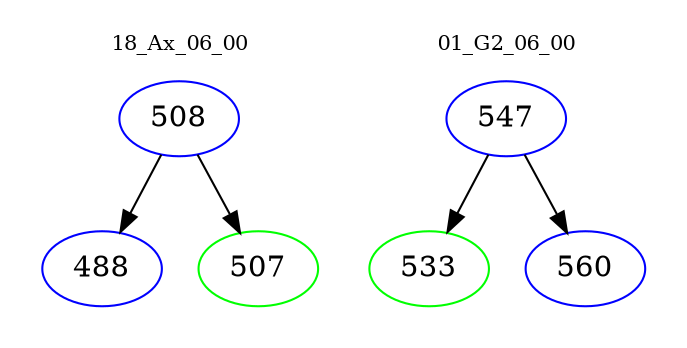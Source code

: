 digraph{
subgraph cluster_0 {
color = white
label = "18_Ax_06_00";
fontsize=10;
T0_508 [label="508", color="blue"]
T0_508 -> T0_488 [color="black"]
T0_488 [label="488", color="blue"]
T0_508 -> T0_507 [color="black"]
T0_507 [label="507", color="green"]
}
subgraph cluster_1 {
color = white
label = "01_G2_06_00";
fontsize=10;
T1_547 [label="547", color="blue"]
T1_547 -> T1_533 [color="black"]
T1_533 [label="533", color="green"]
T1_547 -> T1_560 [color="black"]
T1_560 [label="560", color="blue"]
}
}
